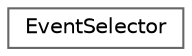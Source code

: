 digraph "Graphical Class Hierarchy"
{
 // LATEX_PDF_SIZE
  bgcolor="transparent";
  edge [fontname=Helvetica,fontsize=10,labelfontname=Helvetica,labelfontsize=10];
  node [fontname=Helvetica,fontsize=10,shape=box,height=0.2,width=0.4];
  rankdir="LR";
  Node0 [id="Node000000",label="EventSelector",height=0.2,width=0.4,color="grey40", fillcolor="white", style="filled",URL="$class_event_selector.html",tooltip="Класс для управления событиями."];
}
